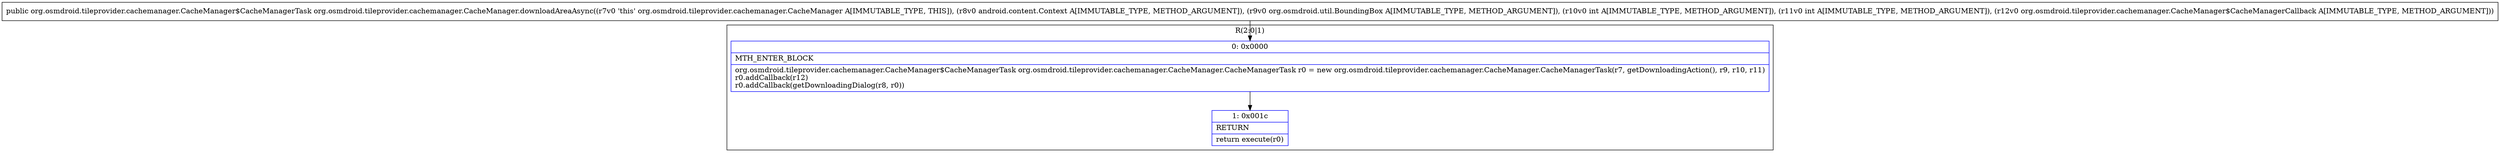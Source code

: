 digraph "CFG fororg.osmdroid.tileprovider.cachemanager.CacheManager.downloadAreaAsync(Landroid\/content\/Context;Lorg\/osmdroid\/util\/BoundingBox;IILorg\/osmdroid\/tileprovider\/cachemanager\/CacheManager$CacheManagerCallback;)Lorg\/osmdroid\/tileprovider\/cachemanager\/CacheManager$CacheManagerTask;" {
subgraph cluster_Region_1529304987 {
label = "R(2:0|1)";
node [shape=record,color=blue];
Node_0 [shape=record,label="{0\:\ 0x0000|MTH_ENTER_BLOCK\l|org.osmdroid.tileprovider.cachemanager.CacheManager$CacheManagerTask org.osmdroid.tileprovider.cachemanager.CacheManager.CacheManagerTask r0 = new org.osmdroid.tileprovider.cachemanager.CacheManager.CacheManagerTask(r7, getDownloadingAction(), r9, r10, r11)\lr0.addCallback(r12)\lr0.addCallback(getDownloadingDialog(r8, r0))\l}"];
Node_1 [shape=record,label="{1\:\ 0x001c|RETURN\l|return execute(r0)\l}"];
}
MethodNode[shape=record,label="{public org.osmdroid.tileprovider.cachemanager.CacheManager$CacheManagerTask org.osmdroid.tileprovider.cachemanager.CacheManager.downloadAreaAsync((r7v0 'this' org.osmdroid.tileprovider.cachemanager.CacheManager A[IMMUTABLE_TYPE, THIS]), (r8v0 android.content.Context A[IMMUTABLE_TYPE, METHOD_ARGUMENT]), (r9v0 org.osmdroid.util.BoundingBox A[IMMUTABLE_TYPE, METHOD_ARGUMENT]), (r10v0 int A[IMMUTABLE_TYPE, METHOD_ARGUMENT]), (r11v0 int A[IMMUTABLE_TYPE, METHOD_ARGUMENT]), (r12v0 org.osmdroid.tileprovider.cachemanager.CacheManager$CacheManagerCallback A[IMMUTABLE_TYPE, METHOD_ARGUMENT])) }"];
MethodNode -> Node_0;
Node_0 -> Node_1;
}

